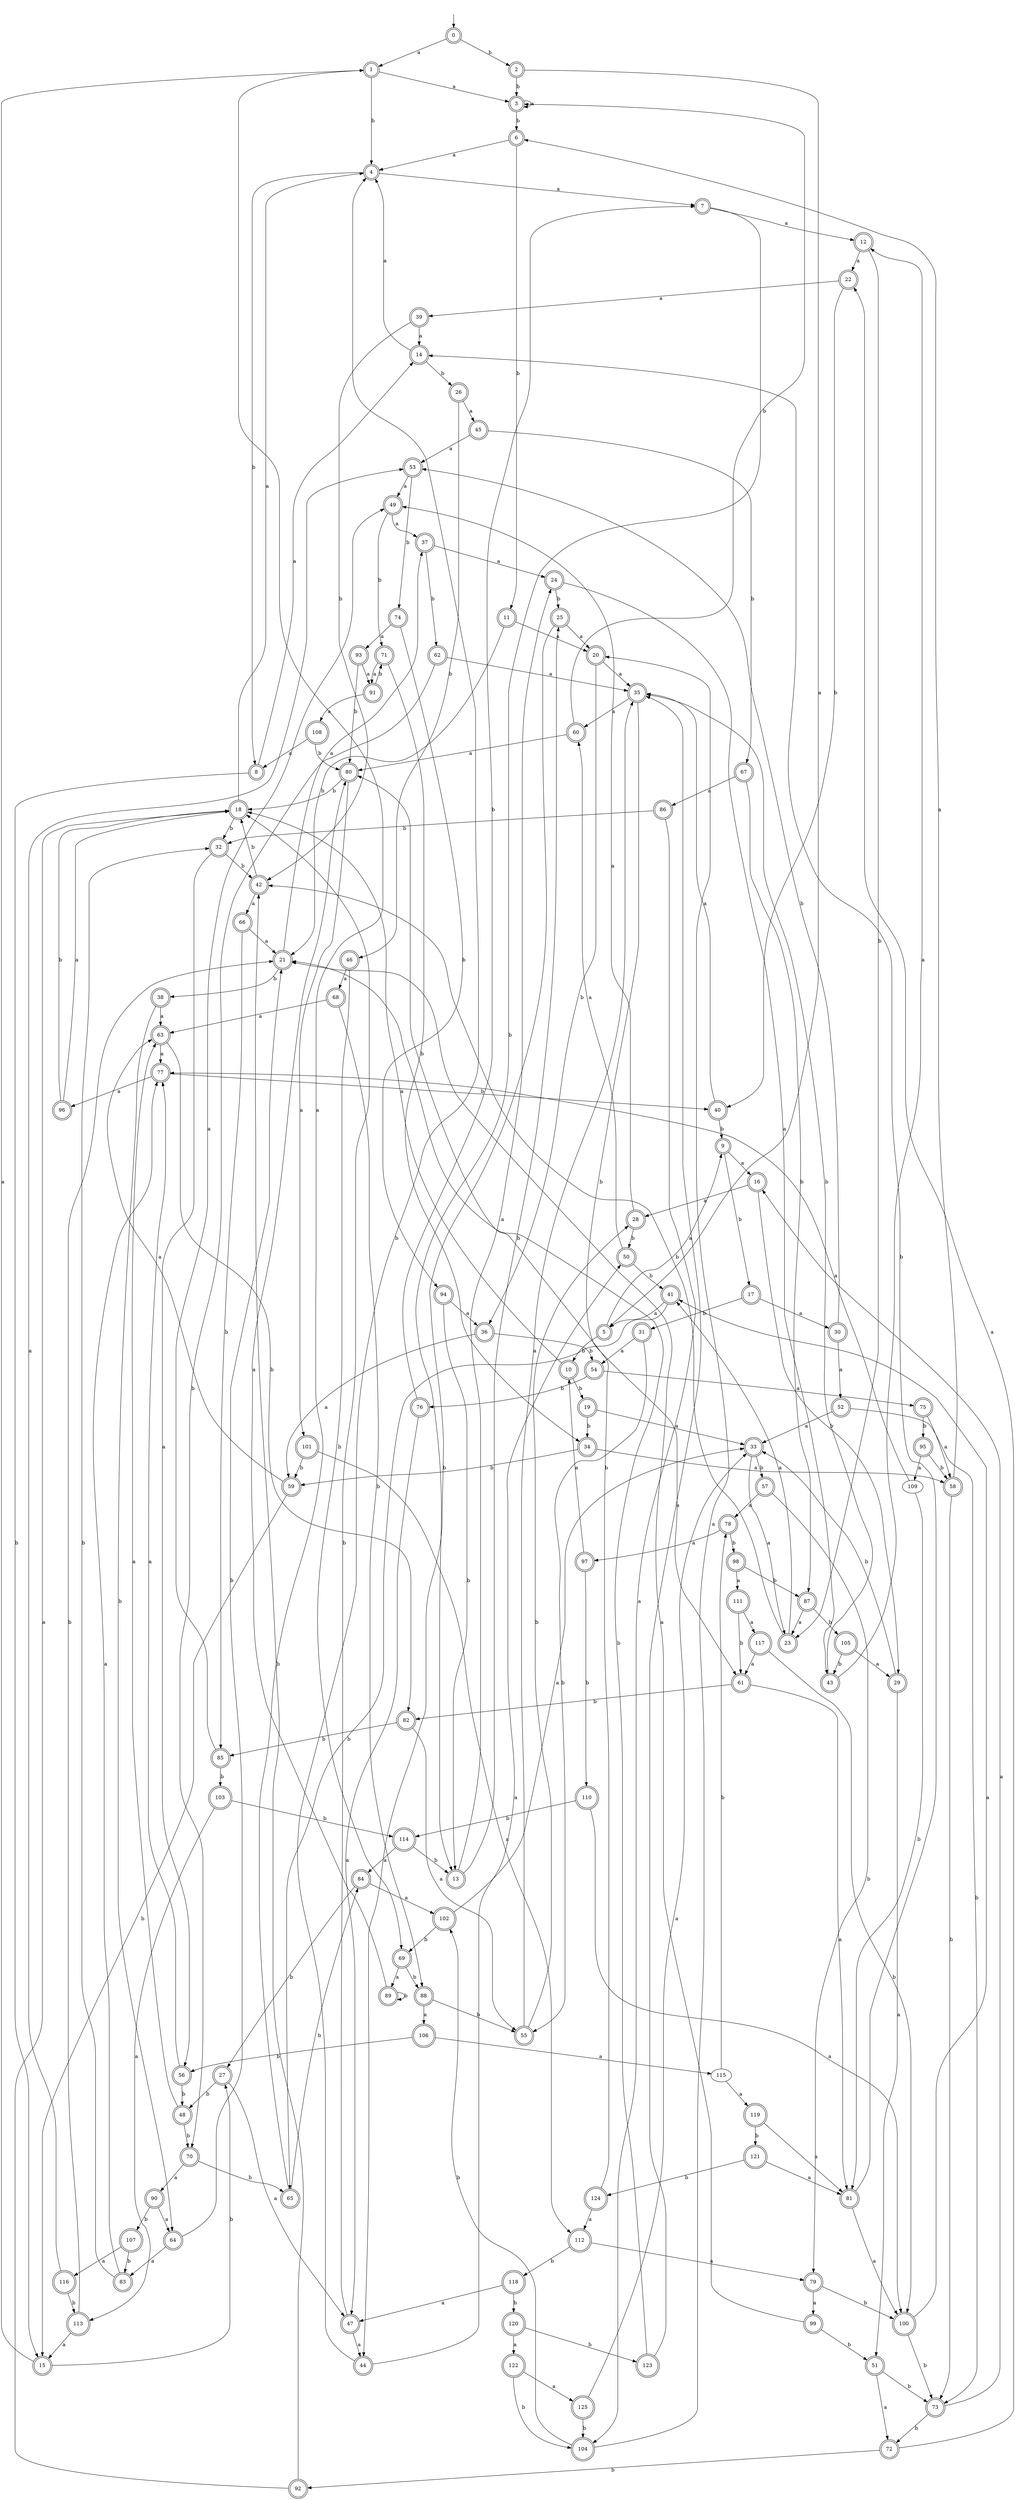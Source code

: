 digraph RandomDFA {
  __start0 [label="", shape=none];
  __start0 -> 0 [label=""];
  0 [shape=circle] [shape=doublecircle]
  0 -> 1 [label="a"]
  0 -> 2 [label="b"]
  1 [shape=doublecircle]
  1 -> 3 [label="a"]
  1 -> 4 [label="b"]
  2 [shape=doublecircle]
  2 -> 5 [label="a"]
  2 -> 3 [label="b"]
  3 [shape=doublecircle]
  3 -> 3 [label="a"]
  3 -> 6 [label="b"]
  4 [shape=doublecircle]
  4 -> 7 [label="a"]
  4 -> 8 [label="b"]
  5 [shape=doublecircle]
  5 -> 9 [label="a"]
  5 -> 10 [label="b"]
  6 [shape=doublecircle]
  6 -> 4 [label="a"]
  6 -> 11 [label="b"]
  7 [shape=doublecircle]
  7 -> 12 [label="a"]
  7 -> 13 [label="b"]
  8 [shape=doublecircle]
  8 -> 14 [label="a"]
  8 -> 15 [label="b"]
  9 [shape=doublecircle]
  9 -> 16 [label="a"]
  9 -> 17 [label="b"]
  10 [shape=doublecircle]
  10 -> 18 [label="a"]
  10 -> 19 [label="b"]
  11 [shape=doublecircle]
  11 -> 20 [label="a"]
  11 -> 21 [label="b"]
  12 [shape=doublecircle]
  12 -> 22 [label="a"]
  12 -> 23 [label="b"]
  13 [shape=doublecircle]
  13 -> 24 [label="a"]
  13 -> 25 [label="b"]
  14 [shape=doublecircle]
  14 -> 4 [label="a"]
  14 -> 26 [label="b"]
  15 [shape=doublecircle]
  15 -> 1 [label="a"]
  15 -> 27 [label="b"]
  16 [shape=doublecircle]
  16 -> 28 [label="a"]
  16 -> 29 [label="b"]
  17 [shape=doublecircle]
  17 -> 30 [label="a"]
  17 -> 31 [label="b"]
  18 [shape=doublecircle]
  18 -> 4 [label="a"]
  18 -> 32 [label="b"]
  19 [shape=doublecircle]
  19 -> 33 [label="a"]
  19 -> 34 [label="b"]
  20 [shape=doublecircle]
  20 -> 35 [label="a"]
  20 -> 36 [label="b"]
  21 [shape=doublecircle]
  21 -> 37 [label="a"]
  21 -> 38 [label="b"]
  22 [shape=doublecircle]
  22 -> 39 [label="a"]
  22 -> 40 [label="b"]
  23 [shape=doublecircle]
  23 -> 41 [label="a"]
  23 -> 42 [label="b"]
  24 [shape=doublecircle]
  24 -> 43 [label="a"]
  24 -> 25 [label="b"]
  25 [shape=doublecircle]
  25 -> 20 [label="a"]
  25 -> 44 [label="b"]
  26 [shape=doublecircle]
  26 -> 45 [label="a"]
  26 -> 46 [label="b"]
  27 [shape=doublecircle]
  27 -> 47 [label="a"]
  27 -> 48 [label="b"]
  28 [shape=doublecircle]
  28 -> 49 [label="a"]
  28 -> 50 [label="b"]
  29 [shape=doublecircle]
  29 -> 51 [label="a"]
  29 -> 33 [label="b"]
  30 [shape=doublecircle]
  30 -> 52 [label="a"]
  30 -> 53 [label="b"]
  31 [shape=doublecircle]
  31 -> 54 [label="a"]
  31 -> 55 [label="b"]
  32 [shape=doublecircle]
  32 -> 56 [label="a"]
  32 -> 42 [label="b"]
  33 [shape=doublecircle]
  33 -> 23 [label="a"]
  33 -> 57 [label="b"]
  34 [shape=doublecircle]
  34 -> 58 [label="a"]
  34 -> 59 [label="b"]
  35 [shape=doublecircle]
  35 -> 60 [label="a"]
  35 -> 61 [label="b"]
  36 [shape=doublecircle]
  36 -> 59 [label="a"]
  36 -> 54 [label="b"]
  37 [shape=doublecircle]
  37 -> 24 [label="a"]
  37 -> 62 [label="b"]
  38 [shape=doublecircle]
  38 -> 63 [label="a"]
  38 -> 64 [label="b"]
  39 [shape=doublecircle]
  39 -> 14 [label="a"]
  39 -> 42 [label="b"]
  40 [shape=doublecircle]
  40 -> 35 [label="a"]
  40 -> 9 [label="b"]
  41 [shape=doublecircle]
  41 -> 5 [label="a"]
  41 -> 65 [label="b"]
  42 [shape=doublecircle]
  42 -> 66 [label="a"]
  42 -> 18 [label="b"]
  43 [shape=doublecircle]
  43 -> 12 [label="a"]
  43 -> 35 [label="b"]
  44 [shape=doublecircle]
  44 -> 50 [label="a"]
  44 -> 4 [label="b"]
  45 [shape=doublecircle]
  45 -> 53 [label="a"]
  45 -> 67 [label="b"]
  46 [shape=doublecircle]
  46 -> 68 [label="a"]
  46 -> 69 [label="b"]
  47 [shape=doublecircle]
  47 -> 44 [label="a"]
  47 -> 18 [label="b"]
  48 [shape=doublecircle]
  48 -> 63 [label="a"]
  48 -> 70 [label="b"]
  49 [shape=doublecircle]
  49 -> 37 [label="a"]
  49 -> 71 [label="b"]
  50 [shape=doublecircle]
  50 -> 60 [label="a"]
  50 -> 41 [label="b"]
  51 [shape=doublecircle]
  51 -> 72 [label="a"]
  51 -> 73 [label="b"]
  52 [shape=doublecircle]
  52 -> 33 [label="a"]
  52 -> 73 [label="b"]
  53 [shape=doublecircle]
  53 -> 49 [label="a"]
  53 -> 74 [label="b"]
  54 [shape=doublecircle]
  54 -> 75 [label="a"]
  54 -> 76 [label="b"]
  55 [shape=doublecircle]
  55 -> 35 [label="a"]
  55 -> 28 [label="b"]
  56 [shape=doublecircle]
  56 -> 77 [label="a"]
  56 -> 48 [label="b"]
  57 [shape=doublecircle]
  57 -> 78 [label="a"]
  57 -> 79 [label="b"]
  58 [shape=doublecircle]
  58 -> 6 [label="a"]
  58 -> 73 [label="b"]
  59 [shape=doublecircle]
  59 -> 63 [label="a"]
  59 -> 15 [label="b"]
  60 [shape=doublecircle]
  60 -> 80 [label="a"]
  60 -> 3 [label="b"]
  61 [shape=doublecircle]
  61 -> 81 [label="a"]
  61 -> 82 [label="b"]
  62 [shape=doublecircle]
  62 -> 35 [label="a"]
  62 -> 70 [label="b"]
  63 [shape=doublecircle]
  63 -> 77 [label="a"]
  63 -> 82 [label="b"]
  64 [shape=doublecircle]
  64 -> 83 [label="a"]
  64 -> 21 [label="b"]
  65 [shape=doublecircle]
  65 -> 1 [label="a"]
  65 -> 84 [label="b"]
  66 [shape=doublecircle]
  66 -> 21 [label="a"]
  66 -> 85 [label="b"]
  67 [shape=doublecircle]
  67 -> 86 [label="a"]
  67 -> 87 [label="b"]
  68 [shape=doublecircle]
  68 -> 63 [label="a"]
  68 -> 88 [label="b"]
  69 [shape=doublecircle]
  69 -> 89 [label="a"]
  69 -> 88 [label="b"]
  70 [shape=doublecircle]
  70 -> 90 [label="a"]
  70 -> 65 [label="b"]
  71 [shape=doublecircle]
  71 -> 91 [label="a"]
  71 -> 34 [label="b"]
  72 [shape=doublecircle]
  72 -> 22 [label="a"]
  72 -> 92 [label="b"]
  73 [shape=doublecircle]
  73 -> 16 [label="a"]
  73 -> 72 [label="b"]
  74 [shape=doublecircle]
  74 -> 93 [label="a"]
  74 -> 94 [label="b"]
  75 [shape=doublecircle]
  75 -> 58 [label="a"]
  75 -> 95 [label="b"]
  76 [shape=doublecircle]
  76 -> 47 [label="a"]
  76 -> 7 [label="b"]
  77 [shape=doublecircle]
  77 -> 96 [label="a"]
  77 -> 40 [label="b"]
  78 [shape=doublecircle]
  78 -> 97 [label="a"]
  78 -> 98 [label="b"]
  79 [shape=doublecircle]
  79 -> 99 [label="a"]
  79 -> 100 [label="b"]
  80 [shape=doublecircle]
  80 -> 101 [label="a"]
  80 -> 18 [label="b"]
  81 [shape=doublecircle]
  81 -> 100 [label="a"]
  81 -> 14 [label="b"]
  82 [shape=doublecircle]
  82 -> 55 [label="a"]
  82 -> 85 [label="b"]
  83 [shape=doublecircle]
  83 -> 77 [label="a"]
  83 -> 32 [label="b"]
  84 [shape=doublecircle]
  84 -> 102 [label="a"]
  84 -> 27 [label="b"]
  85 [shape=doublecircle]
  85 -> 49 [label="a"]
  85 -> 103 [label="b"]
  86 [shape=doublecircle]
  86 -> 104 [label="a"]
  86 -> 32 [label="b"]
  87 [shape=doublecircle]
  87 -> 23 [label="a"]
  87 -> 105 [label="b"]
  88 [shape=doublecircle]
  88 -> 106 [label="a"]
  88 -> 55 [label="b"]
  89 [shape=doublecircle]
  89 -> 80 [label="a"]
  89 -> 89 [label="b"]
  90 [shape=doublecircle]
  90 -> 64 [label="a"]
  90 -> 107 [label="b"]
  91 [shape=doublecircle]
  91 -> 108 [label="a"]
  91 -> 71 [label="b"]
  92 [shape=doublecircle]
  92 -> 18 [label="a"]
  92 -> 42 [label="b"]
  93 [shape=doublecircle]
  93 -> 91 [label="a"]
  93 -> 80 [label="b"]
  94 [shape=doublecircle]
  94 -> 36 [label="a"]
  94 -> 13 [label="b"]
  95 [shape=doublecircle]
  95 -> 109 [label="a"]
  95 -> 58 [label="b"]
  96 [shape=doublecircle]
  96 -> 18 [label="a"]
  96 -> 18 [label="b"]
  97 [shape=doublecircle]
  97 -> 10 [label="a"]
  97 -> 110 [label="b"]
  98 [shape=doublecircle]
  98 -> 111 [label="a"]
  98 -> 87 [label="b"]
  99 [shape=doublecircle]
  99 -> 21 [label="a"]
  99 -> 51 [label="b"]
  100 [shape=doublecircle]
  100 -> 41 [label="a"]
  100 -> 73 [label="b"]
  101 [shape=doublecircle]
  101 -> 112 [label="a"]
  101 -> 59 [label="b"]
  102 [shape=doublecircle]
  102 -> 33 [label="a"]
  102 -> 69 [label="b"]
  103 [shape=doublecircle]
  103 -> 113 [label="a"]
  103 -> 114 [label="b"]
  104 [shape=doublecircle]
  104 -> 20 [label="a"]
  104 -> 102 [label="b"]
  105 [shape=doublecircle]
  105 -> 29 [label="a"]
  105 -> 43 [label="b"]
  106 [shape=doublecircle]
  106 -> 115 [label="a"]
  106 -> 56 [label="b"]
  107 [shape=doublecircle]
  107 -> 116 [label="a"]
  107 -> 83 [label="b"]
  108 [shape=doublecircle]
  108 -> 8 [label="a"]
  108 -> 80 [label="b"]
  109
  109 -> 77 [label="a"]
  109 -> 81 [label="b"]
  110 [shape=doublecircle]
  110 -> 100 [label="a"]
  110 -> 114 [label="b"]
  111 [shape=doublecircle]
  111 -> 117 [label="a"]
  111 -> 61 [label="b"]
  112 [shape=doublecircle]
  112 -> 79 [label="a"]
  112 -> 118 [label="b"]
  113 [shape=doublecircle]
  113 -> 15 [label="a"]
  113 -> 21 [label="b"]
  114 [shape=doublecircle]
  114 -> 84 [label="a"]
  114 -> 13 [label="b"]
  115
  115 -> 119 [label="a"]
  115 -> 78 [label="b"]
  116 [shape=doublecircle]
  116 -> 53 [label="a"]
  116 -> 113 [label="b"]
  117 [shape=doublecircle]
  117 -> 61 [label="a"]
  117 -> 100 [label="b"]
  118 [shape=doublecircle]
  118 -> 47 [label="a"]
  118 -> 120 [label="b"]
  119 [shape=doublecircle]
  119 -> 81 [label="a"]
  119 -> 121 [label="b"]
  120 [shape=doublecircle]
  120 -> 122 [label="a"]
  120 -> 123 [label="b"]
  121 [shape=doublecircle]
  121 -> 81 [label="a"]
  121 -> 124 [label="b"]
  122 [shape=doublecircle]
  122 -> 125 [label="a"]
  122 -> 104 [label="b"]
  123 [shape=doublecircle]
  123 -> 35 [label="a"]
  123 -> 21 [label="b"]
  124 [shape=doublecircle]
  124 -> 112 [label="a"]
  124 -> 80 [label="b"]
  125 [shape=doublecircle]
  125 -> 33 [label="a"]
  125 -> 104 [label="b"]
}
